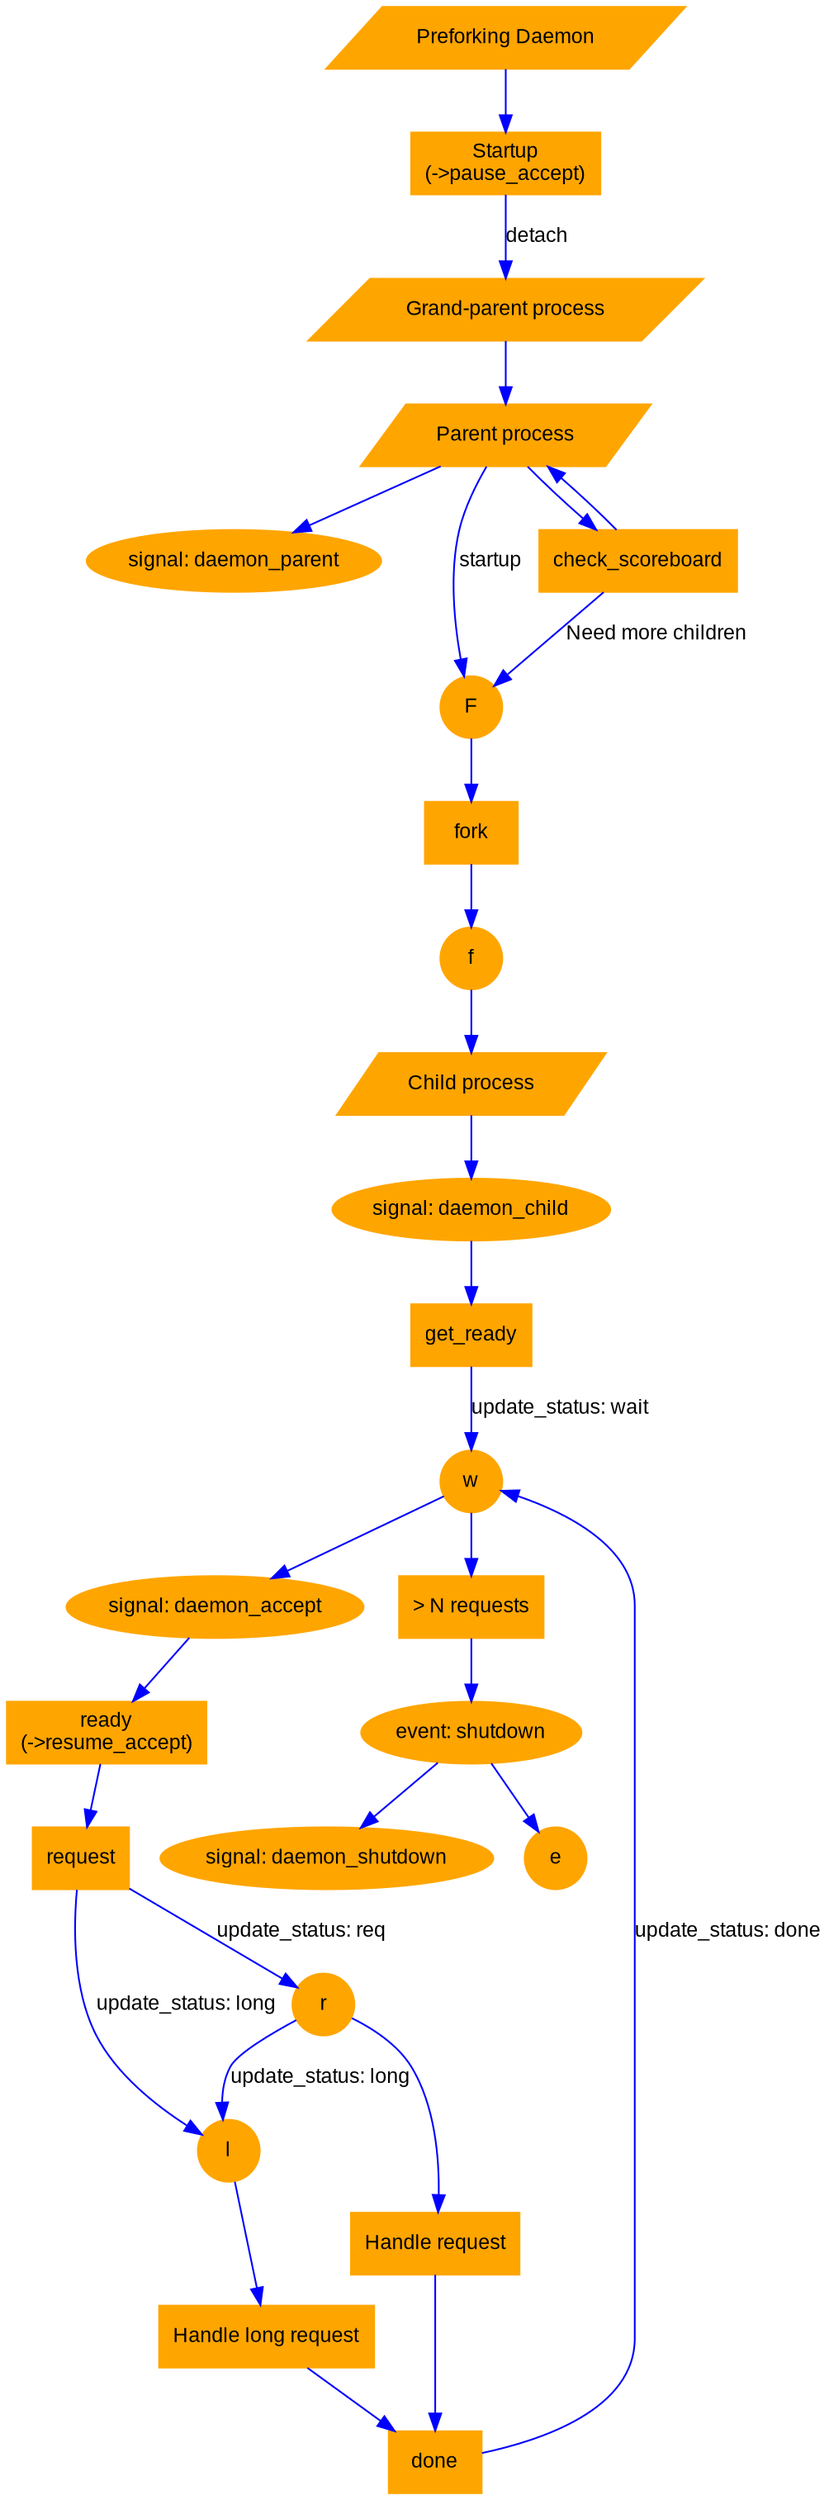 digraph Network {
#    size="20,20";
    fontname=arial;
    fontsize=12; 
    rankdir=TB;

    node [fontname=arial, fontsize=12, style=filled, color=orange ];
    edge [fontname=arial, weight=10, color=blue, fontsize=12, decorate=0 ];


    node [ shape=ellipse ];

    daemon_parent   [ label="signal: daemon_parent" ];
    daemon_child    [ label="signal: daemon_child" ];
    daemon_accept   [ label="signal: daemon_accept" ];
    daemon_shutdown [ label="signal: daemon_shutdown" ];
    shutdown        [ label="event: shutdown" ];

    node [ shape=polygon, sides=4, skew=.4  ];

    prefork      [ label="Preforking Daemon" ];
    grand_parent [ label="Grand-parent process" ];
    parent       [ label="Parent process" ];
    child        [ label="Child process" ];


    node [ shape=circle ];
    
    w [ label="w"];
    f [ label="f"];
    F [ label="F"];
    r [ label="r"];
    e [ label="e"];
    l [ label="l"];

    node [ shape=box ];

    

    prefork -> startup;

    startup -> grand_parent [ label="detach" ];
    grand_parent -> parent;

    parent -> F [ label="startup" ];

    startup [ label="Startup\n(->pause_accept)" ];

    parent -> daemon_parent ;

    parent -> check_scoreboard -> parent ;
    check_scoreboard -> F [ label="Need more children" ];


    F -> fork -> f -> child -> daemon_child -> get_ready;
    get_ready -> w [ label="update_status: wait"];

    w -> daemon_accept -> ready -> request; 
    ready [ label="ready\n(->resume_accept)" ];
    request -> r [ label="update_status: req"];
    r -> do_req;
    do_req -> done; // [ label="update_status: done"];

    r -> l [ label="update_status: long"];

    request -> l [ label="update_status: long"]; 
    l -> long_req -> done;
    done -> w [ label="update_status: done"];

    w -> requests -> shutdown -> e;
                     shutdown -> daemon_shutdown;

    requests [ label="> N requests" ];

    long_req [ label="Handle long request" ];
    do_req   [ label="Handle request" ];

}
